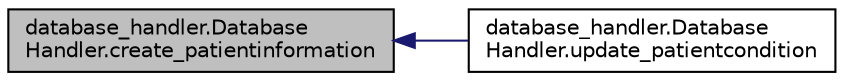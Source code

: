 digraph "database_handler.DatabaseHandler.create_patientinformation"
{
  edge [fontname="Helvetica",fontsize="10",labelfontname="Helvetica",labelfontsize="10"];
  node [fontname="Helvetica",fontsize="10",shape=record];
  rankdir="LR";
  Node1 [label="database_handler.Database\lHandler.create_patientinformation",height=0.2,width=0.4,color="black", fillcolor="grey75", style="filled", fontcolor="black"];
  Node1 -> Node2 [dir="back",color="midnightblue",fontsize="10",style="solid",fontname="Helvetica"];
  Node2 [label="database_handler.Database\lHandler.update_patientcondition",height=0.2,width=0.4,color="black", fillcolor="white", style="filled",URL="$classdatabase__handler_1_1_database_handler.html#a747f1b9c4575e50838e87027f5ba3dff",tooltip="Update a specific aspect of a single PatientCondition in the database Update a specific aspect of a s..."];
}
